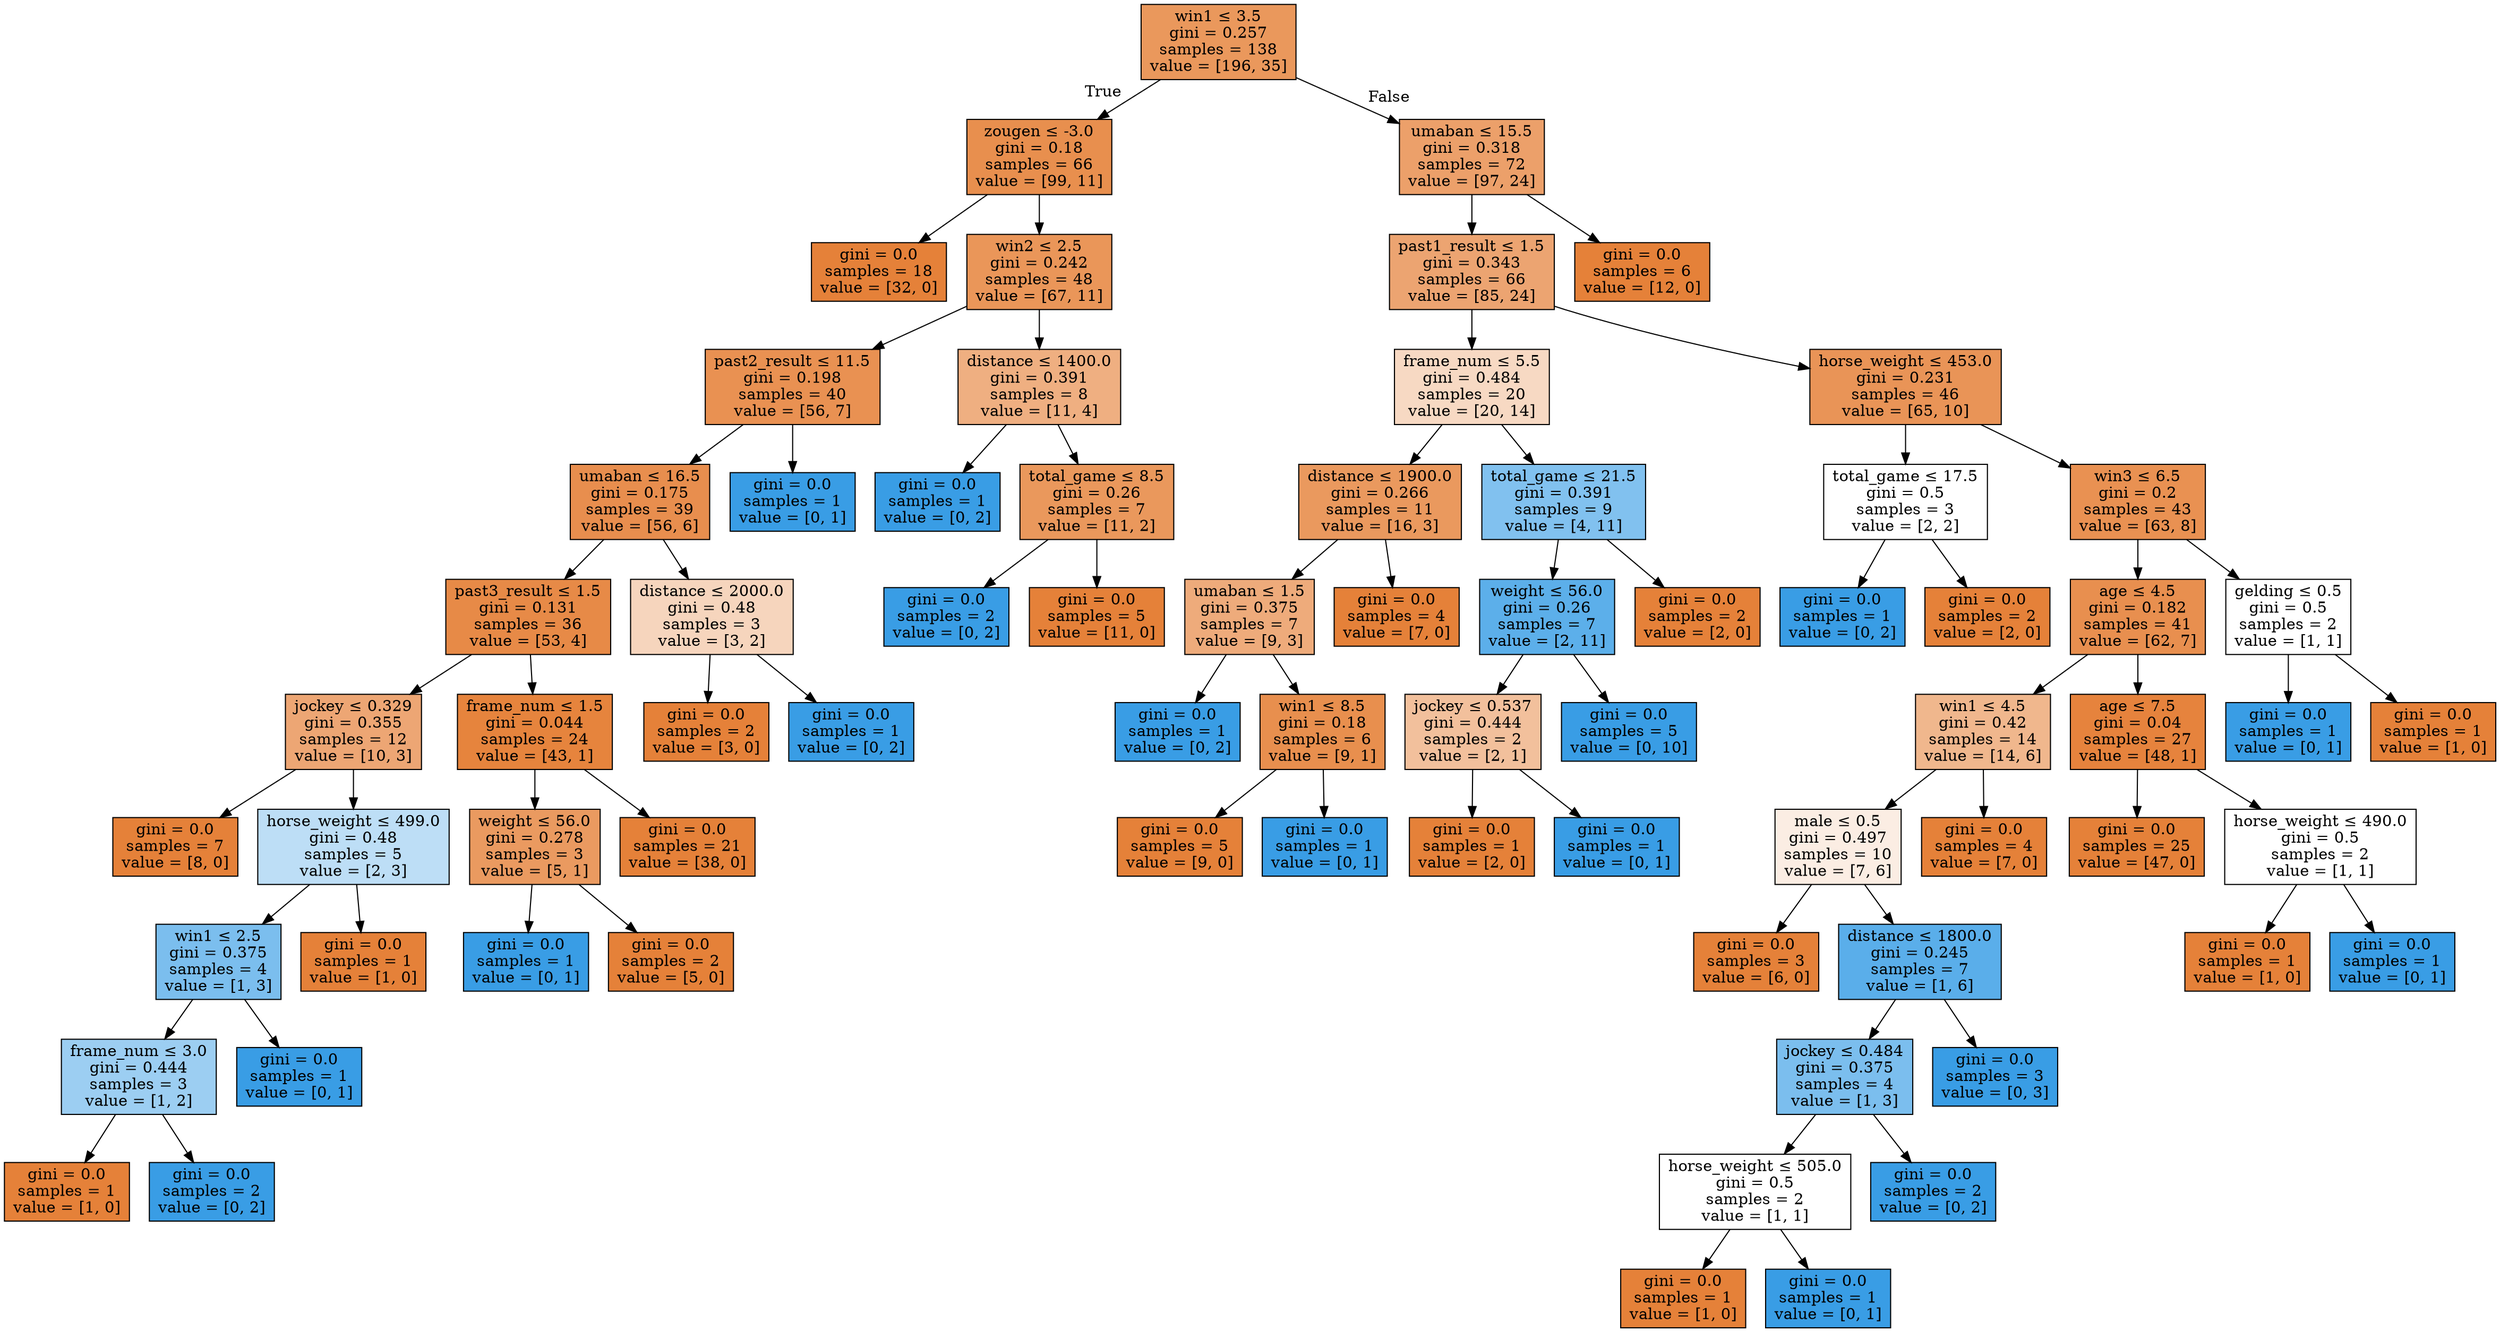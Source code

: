 digraph Tree {
node [shape=box, style="filled", color="black"] ;
0 [label=<win1 &le; 3.5<br/>gini = 0.257<br/>samples = 138<br/>value = [196, 35]>, fillcolor="#e58139d1"] ;
1 [label=<zougen &le; -3.0<br/>gini = 0.18<br/>samples = 66<br/>value = [99, 11]>, fillcolor="#e58139e3"] ;
0 -> 1 [labeldistance=2.5, labelangle=45, headlabel="True"] ;
2 [label=<gini = 0.0<br/>samples = 18<br/>value = [32, 0]>, fillcolor="#e58139ff"] ;
1 -> 2 ;
3 [label=<win2 &le; 2.5<br/>gini = 0.242<br/>samples = 48<br/>value = [67, 11]>, fillcolor="#e58139d5"] ;
1 -> 3 ;
4 [label=<past2_result &le; 11.5<br/>gini = 0.198<br/>samples = 40<br/>value = [56, 7]>, fillcolor="#e58139df"] ;
3 -> 4 ;
5 [label=<umaban &le; 16.5<br/>gini = 0.175<br/>samples = 39<br/>value = [56, 6]>, fillcolor="#e58139e4"] ;
4 -> 5 ;
6 [label=<past3_result &le; 1.5<br/>gini = 0.131<br/>samples = 36<br/>value = [53, 4]>, fillcolor="#e58139ec"] ;
5 -> 6 ;
7 [label=<jockey &le; 0.329<br/>gini = 0.355<br/>samples = 12<br/>value = [10, 3]>, fillcolor="#e58139b3"] ;
6 -> 7 ;
8 [label=<gini = 0.0<br/>samples = 7<br/>value = [8, 0]>, fillcolor="#e58139ff"] ;
7 -> 8 ;
9 [label=<horse_weight &le; 499.0<br/>gini = 0.48<br/>samples = 5<br/>value = [2, 3]>, fillcolor="#399de555"] ;
7 -> 9 ;
10 [label=<win1 &le; 2.5<br/>gini = 0.375<br/>samples = 4<br/>value = [1, 3]>, fillcolor="#399de5aa"] ;
9 -> 10 ;
11 [label=<frame_num &le; 3.0<br/>gini = 0.444<br/>samples = 3<br/>value = [1, 2]>, fillcolor="#399de57f"] ;
10 -> 11 ;
12 [label=<gini = 0.0<br/>samples = 1<br/>value = [1, 0]>, fillcolor="#e58139ff"] ;
11 -> 12 ;
13 [label=<gini = 0.0<br/>samples = 2<br/>value = [0, 2]>, fillcolor="#399de5ff"] ;
11 -> 13 ;
14 [label=<gini = 0.0<br/>samples = 1<br/>value = [0, 1]>, fillcolor="#399de5ff"] ;
10 -> 14 ;
15 [label=<gini = 0.0<br/>samples = 1<br/>value = [1, 0]>, fillcolor="#e58139ff"] ;
9 -> 15 ;
16 [label=<frame_num &le; 1.5<br/>gini = 0.044<br/>samples = 24<br/>value = [43, 1]>, fillcolor="#e58139f9"] ;
6 -> 16 ;
17 [label=<weight &le; 56.0<br/>gini = 0.278<br/>samples = 3<br/>value = [5, 1]>, fillcolor="#e58139cc"] ;
16 -> 17 ;
18 [label=<gini = 0.0<br/>samples = 1<br/>value = [0, 1]>, fillcolor="#399de5ff"] ;
17 -> 18 ;
19 [label=<gini = 0.0<br/>samples = 2<br/>value = [5, 0]>, fillcolor="#e58139ff"] ;
17 -> 19 ;
20 [label=<gini = 0.0<br/>samples = 21<br/>value = [38, 0]>, fillcolor="#e58139ff"] ;
16 -> 20 ;
21 [label=<distance &le; 2000.0<br/>gini = 0.48<br/>samples = 3<br/>value = [3, 2]>, fillcolor="#e5813955"] ;
5 -> 21 ;
22 [label=<gini = 0.0<br/>samples = 2<br/>value = [3, 0]>, fillcolor="#e58139ff"] ;
21 -> 22 ;
23 [label=<gini = 0.0<br/>samples = 1<br/>value = [0, 2]>, fillcolor="#399de5ff"] ;
21 -> 23 ;
24 [label=<gini = 0.0<br/>samples = 1<br/>value = [0, 1]>, fillcolor="#399de5ff"] ;
4 -> 24 ;
25 [label=<distance &le; 1400.0<br/>gini = 0.391<br/>samples = 8<br/>value = [11, 4]>, fillcolor="#e58139a2"] ;
3 -> 25 ;
26 [label=<gini = 0.0<br/>samples = 1<br/>value = [0, 2]>, fillcolor="#399de5ff"] ;
25 -> 26 ;
27 [label=<total_game &le; 8.5<br/>gini = 0.26<br/>samples = 7<br/>value = [11, 2]>, fillcolor="#e58139d1"] ;
25 -> 27 ;
28 [label=<gini = 0.0<br/>samples = 2<br/>value = [0, 2]>, fillcolor="#399de5ff"] ;
27 -> 28 ;
29 [label=<gini = 0.0<br/>samples = 5<br/>value = [11, 0]>, fillcolor="#e58139ff"] ;
27 -> 29 ;
30 [label=<umaban &le; 15.5<br/>gini = 0.318<br/>samples = 72<br/>value = [97, 24]>, fillcolor="#e58139c0"] ;
0 -> 30 [labeldistance=2.5, labelangle=-45, headlabel="False"] ;
31 [label=<past1_result &le; 1.5<br/>gini = 0.343<br/>samples = 66<br/>value = [85, 24]>, fillcolor="#e58139b7"] ;
30 -> 31 ;
32 [label=<frame_num &le; 5.5<br/>gini = 0.484<br/>samples = 20<br/>value = [20, 14]>, fillcolor="#e581394d"] ;
31 -> 32 ;
33 [label=<distance &le; 1900.0<br/>gini = 0.266<br/>samples = 11<br/>value = [16, 3]>, fillcolor="#e58139cf"] ;
32 -> 33 ;
34 [label=<umaban &le; 1.5<br/>gini = 0.375<br/>samples = 7<br/>value = [9, 3]>, fillcolor="#e58139aa"] ;
33 -> 34 ;
35 [label=<gini = 0.0<br/>samples = 1<br/>value = [0, 2]>, fillcolor="#399de5ff"] ;
34 -> 35 ;
36 [label=<win1 &le; 8.5<br/>gini = 0.18<br/>samples = 6<br/>value = [9, 1]>, fillcolor="#e58139e3"] ;
34 -> 36 ;
37 [label=<gini = 0.0<br/>samples = 5<br/>value = [9, 0]>, fillcolor="#e58139ff"] ;
36 -> 37 ;
38 [label=<gini = 0.0<br/>samples = 1<br/>value = [0, 1]>, fillcolor="#399de5ff"] ;
36 -> 38 ;
39 [label=<gini = 0.0<br/>samples = 4<br/>value = [7, 0]>, fillcolor="#e58139ff"] ;
33 -> 39 ;
40 [label=<total_game &le; 21.5<br/>gini = 0.391<br/>samples = 9<br/>value = [4, 11]>, fillcolor="#399de5a2"] ;
32 -> 40 ;
41 [label=<weight &le; 56.0<br/>gini = 0.26<br/>samples = 7<br/>value = [2, 11]>, fillcolor="#399de5d1"] ;
40 -> 41 ;
42 [label=<jockey &le; 0.537<br/>gini = 0.444<br/>samples = 2<br/>value = [2, 1]>, fillcolor="#e581397f"] ;
41 -> 42 ;
43 [label=<gini = 0.0<br/>samples = 1<br/>value = [2, 0]>, fillcolor="#e58139ff"] ;
42 -> 43 ;
44 [label=<gini = 0.0<br/>samples = 1<br/>value = [0, 1]>, fillcolor="#399de5ff"] ;
42 -> 44 ;
45 [label=<gini = 0.0<br/>samples = 5<br/>value = [0, 10]>, fillcolor="#399de5ff"] ;
41 -> 45 ;
46 [label=<gini = 0.0<br/>samples = 2<br/>value = [2, 0]>, fillcolor="#e58139ff"] ;
40 -> 46 ;
47 [label=<horse_weight &le; 453.0<br/>gini = 0.231<br/>samples = 46<br/>value = [65, 10]>, fillcolor="#e58139d8"] ;
31 -> 47 ;
48 [label=<total_game &le; 17.5<br/>gini = 0.5<br/>samples = 3<br/>value = [2, 2]>, fillcolor="#e5813900"] ;
47 -> 48 ;
49 [label=<gini = 0.0<br/>samples = 1<br/>value = [0, 2]>, fillcolor="#399de5ff"] ;
48 -> 49 ;
50 [label=<gini = 0.0<br/>samples = 2<br/>value = [2, 0]>, fillcolor="#e58139ff"] ;
48 -> 50 ;
51 [label=<win3 &le; 6.5<br/>gini = 0.2<br/>samples = 43<br/>value = [63, 8]>, fillcolor="#e58139df"] ;
47 -> 51 ;
52 [label=<age &le; 4.5<br/>gini = 0.182<br/>samples = 41<br/>value = [62, 7]>, fillcolor="#e58139e2"] ;
51 -> 52 ;
53 [label=<win1 &le; 4.5<br/>gini = 0.42<br/>samples = 14<br/>value = [14, 6]>, fillcolor="#e5813992"] ;
52 -> 53 ;
54 [label=<male &le; 0.5<br/>gini = 0.497<br/>samples = 10<br/>value = [7, 6]>, fillcolor="#e5813924"] ;
53 -> 54 ;
55 [label=<gini = 0.0<br/>samples = 3<br/>value = [6, 0]>, fillcolor="#e58139ff"] ;
54 -> 55 ;
56 [label=<distance &le; 1800.0<br/>gini = 0.245<br/>samples = 7<br/>value = [1, 6]>, fillcolor="#399de5d4"] ;
54 -> 56 ;
57 [label=<jockey &le; 0.484<br/>gini = 0.375<br/>samples = 4<br/>value = [1, 3]>, fillcolor="#399de5aa"] ;
56 -> 57 ;
58 [label=<horse_weight &le; 505.0<br/>gini = 0.5<br/>samples = 2<br/>value = [1, 1]>, fillcolor="#e5813900"] ;
57 -> 58 ;
59 [label=<gini = 0.0<br/>samples = 1<br/>value = [1, 0]>, fillcolor="#e58139ff"] ;
58 -> 59 ;
60 [label=<gini = 0.0<br/>samples = 1<br/>value = [0, 1]>, fillcolor="#399de5ff"] ;
58 -> 60 ;
61 [label=<gini = 0.0<br/>samples = 2<br/>value = [0, 2]>, fillcolor="#399de5ff"] ;
57 -> 61 ;
62 [label=<gini = 0.0<br/>samples = 3<br/>value = [0, 3]>, fillcolor="#399de5ff"] ;
56 -> 62 ;
63 [label=<gini = 0.0<br/>samples = 4<br/>value = [7, 0]>, fillcolor="#e58139ff"] ;
53 -> 63 ;
64 [label=<age &le; 7.5<br/>gini = 0.04<br/>samples = 27<br/>value = [48, 1]>, fillcolor="#e58139fa"] ;
52 -> 64 ;
65 [label=<gini = 0.0<br/>samples = 25<br/>value = [47, 0]>, fillcolor="#e58139ff"] ;
64 -> 65 ;
66 [label=<horse_weight &le; 490.0<br/>gini = 0.5<br/>samples = 2<br/>value = [1, 1]>, fillcolor="#e5813900"] ;
64 -> 66 ;
67 [label=<gini = 0.0<br/>samples = 1<br/>value = [1, 0]>, fillcolor="#e58139ff"] ;
66 -> 67 ;
68 [label=<gini = 0.0<br/>samples = 1<br/>value = [0, 1]>, fillcolor="#399de5ff"] ;
66 -> 68 ;
69 [label=<gelding &le; 0.5<br/>gini = 0.5<br/>samples = 2<br/>value = [1, 1]>, fillcolor="#e5813900"] ;
51 -> 69 ;
70 [label=<gini = 0.0<br/>samples = 1<br/>value = [0, 1]>, fillcolor="#399de5ff"] ;
69 -> 70 ;
71 [label=<gini = 0.0<br/>samples = 1<br/>value = [1, 0]>, fillcolor="#e58139ff"] ;
69 -> 71 ;
72 [label=<gini = 0.0<br/>samples = 6<br/>value = [12, 0]>, fillcolor="#e58139ff"] ;
30 -> 72 ;
}